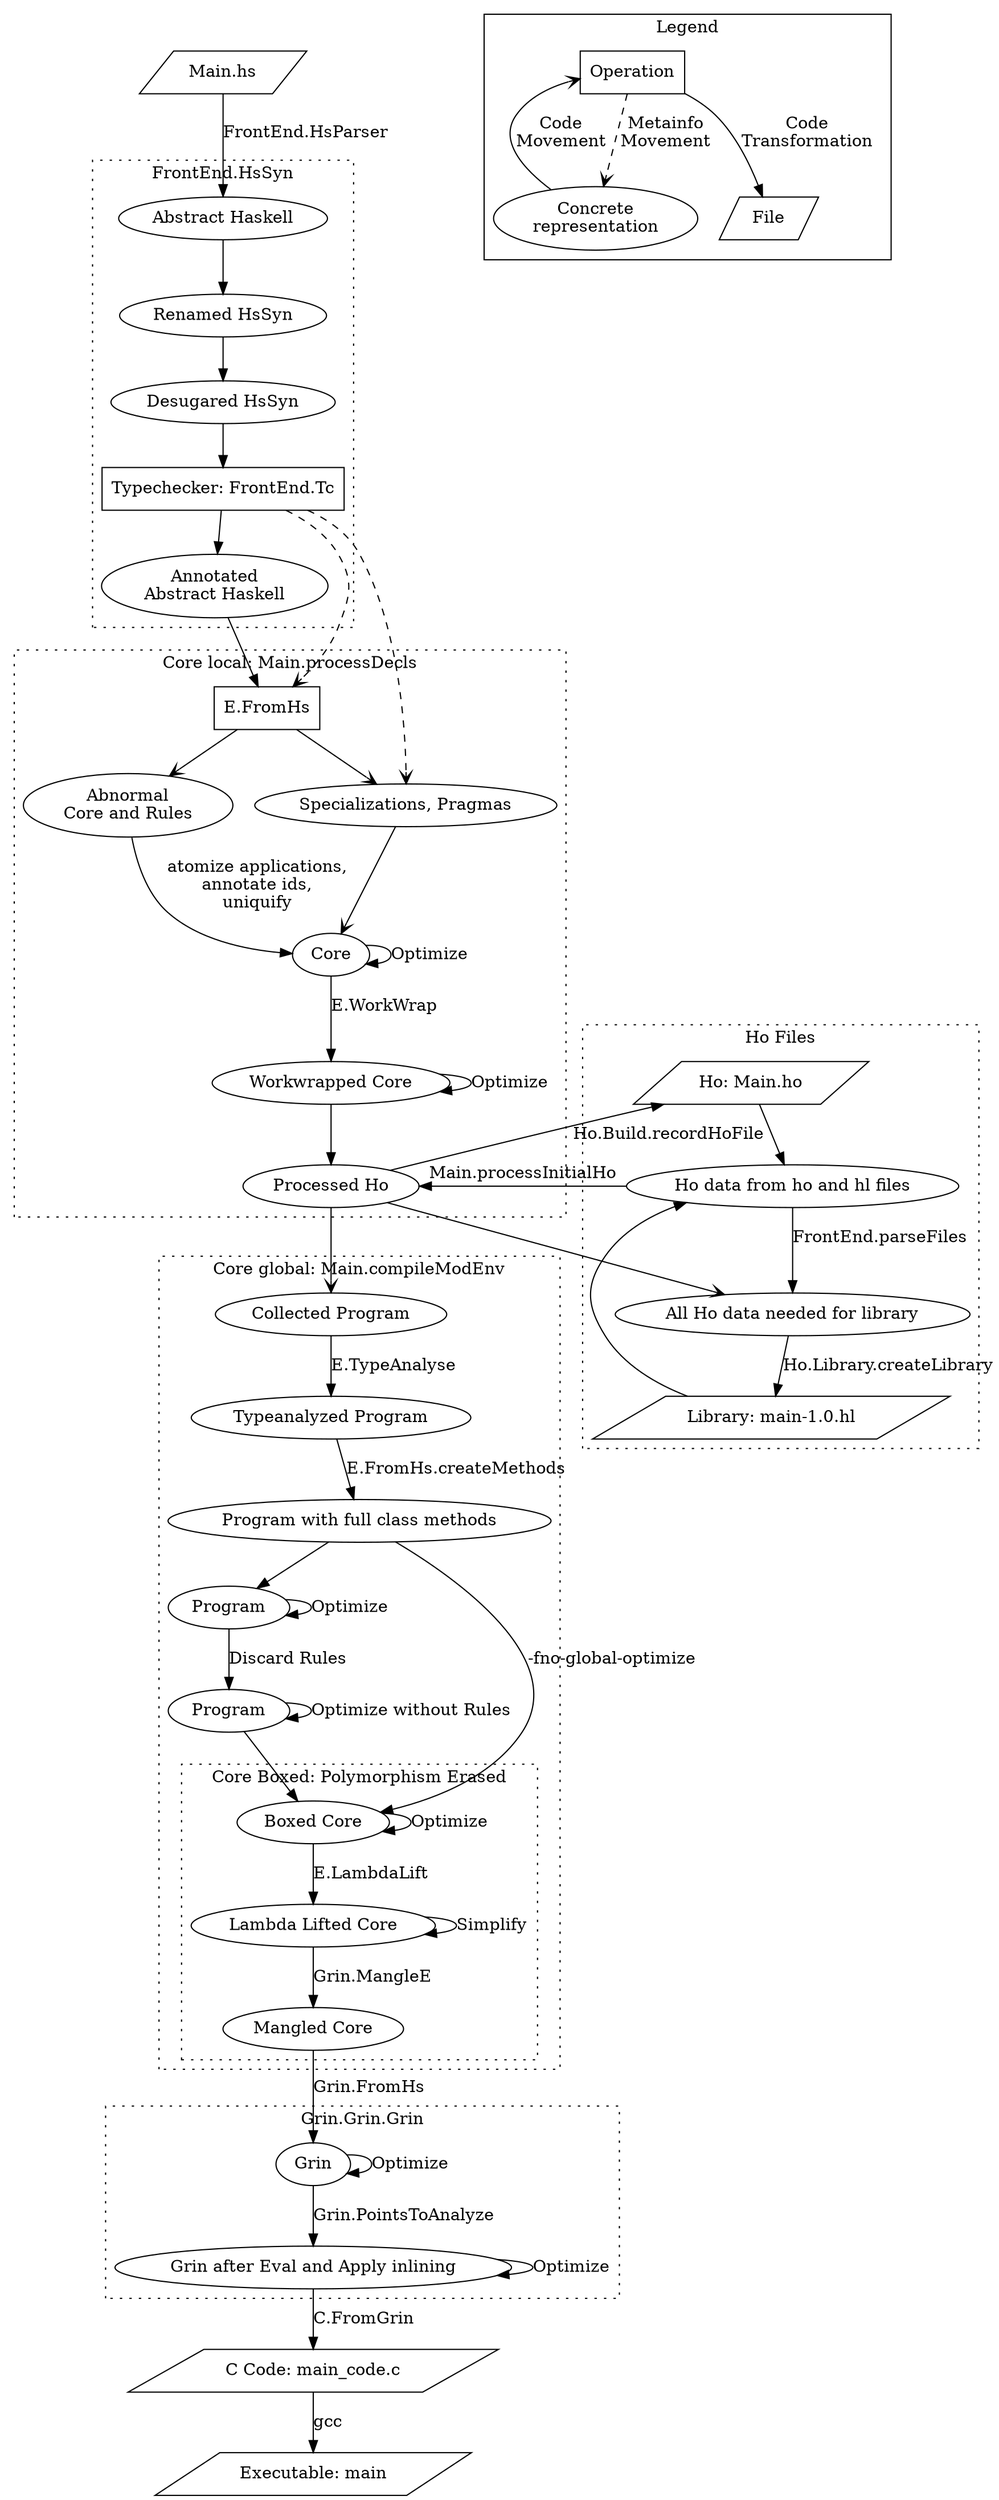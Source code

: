 

digraph jhc {
        rankdir = TB

        source_file     [ label = "Main.hs",  shape = parallelogram ]
        source_file -> abstract_haskell  [ label = "FrontEnd.HsParser" ]

        subgraph cluster_hs {
                label = "FrontEnd.HsSyn"
                style = dotted
                abstract_haskell [ label = "Abstract Haskell" ]
                renamed_abstract_haskell [ label = "Renamed HsSyn" ]
                desugared_abstract_haskell [ label = "Desugared HsSyn" ]

                abstract_haskell -> renamed_abstract_haskell
                renamed_abstract_haskell -> desugared_abstract_haskell

                typechecker [ label = "Typechecker: FrontEnd.Tc", shape = box ]

                desugared_abstract_haskell -> typechecker
                typechecked_abstract_haskell [ label = "Annotated\nAbstract Haskell" ]
                typechecker -> typechecked_abstract_haskell
        }

        subgraph cluster_local_e {
                label = "Core local: Main.processDecls"
                style = dotted
                processed_ho [ label = "Processed Ho" ]
                rules_and_specializations [ label = "Specializations, Pragmas" ]
                local_core [ label = "Core" ]
                workwrapped_core [ label = "Workwrapped Core" ]
                initial_core [ label = "Abnormal\nCore and Rules" ]
                from_hs [ shape = box, label = "E.FromHs" ]

                typechecked_abstract_haskell -> from_hs
                typechecker -> from_hs [ style = dashed, arrowhead = vee ]
                typechecker -> rules_and_specializations  [ style = dashed, arrowhead = vee ]
                from_hs -> rules_and_specializations  [ arrowhead = vee]
                rules_and_specializations -> local_core [ arrowhead = vee ]
                from_hs -> initial_core [ arrowhead = vee ]
                initial_core -> local_core [ label = "atomize applications,\nannotate ids,\nuniquify"]
                local_core -> local_core [ label = "Optimize" ]
                local_core -> workwrapped_core [ label = "E.WorkWrap" ]
                workwrapped_core -> workwrapped_core [ label = "Optimize" ]
                workwrapped_core -> processed_ho
        }

        subgraph cluster_foo {
                label = "Core global: Main.compileModEnv"
                style = dotted
                // core global pass
                initial_program [ label = "Collected Program" ]
                typeanalyzed_program [ label = "Typeanalyzed Program" ]
                processed_ho -> initial_program  [ arrowhead = vee ]
                optimized_program [ label = "Program" ]
                program_no_rules [ label = "Program" ]
                optimized_program -> program_no_rules [ label = "Discard Rules" ]
                class_expanded_program [ label = "Program with full class methods" ]
                initial_program -> typeanalyzed_program [ label = "E.TypeAnalyse" ]
                typeanalyzed_program -> class_expanded_program [ label = "E.FromHs.createMethods" ]
                optimized_program -> optimized_program [ label = "Optimize" ]
                program_no_rules -> program_no_rules [ label = "Optimize without Rules" ]
                class_expanded_program -> optimized_program
                boxy_core [ label = "Boxed Core" ]
                program_no_rules -> boxy_core
                class_expanded_program -> boxy_core [ label = "-fno-global-optimize" ]

                subgraph cluster_final {
                        label = "Core Boxed: Polymorphism Erased"
                        style = dotted
                        lambda_lifted_core [ label = "Lambda Lifted Core" ]
                        mangled_core [ label = "Mangled Core" ]

                        boxy_core -> boxy_core [ label = "Optimize" ]
                        lambda_lifted_core -> lambda_lifted_core [ label = "Simplify" ]
                        boxy_core -> lambda_lifted_core [ label = "E.LambdaLift" ]
                        lambda_lifted_core -> mangled_core [ label = "Grin.MangleE" ]
                }
        }

        subgraph cluster_grin {
                label = "Grin.Grin.Grin"
                style = dotted
                grin [ label = "Grin" ]
                evalexpanded_grin [ label = "Grin after Eval and Apply inlining" ]

                mangled_core -> grin [ label = "Grin.FromHs" ]
                grin -> grin [ label = "Optimize" ]
                grin -> evalexpanded_grin [ label = "Grin.PointsToAnalyze" ]
                evalexpanded_grin -> evalexpanded_grin [ label = "Optimize" ]

        }
        executable [ label = "Executable: main", shape = parallelogram ]
        c [ label = "C Code: main_code.c", shape = parallelogram ]

        evalexpanded_grin -> c  [ label = "C.FromGrin" ]
        c -> executable [ label = "gcc" ]



        subgraph cluster_ho {
                // ho data read off disk
                label = "Ho Files"
                style = dotted
                read_ho_data [ label = "Ho data from ho and hl files" ]
                collected_ho_data [ label = "All Ho data needed for library" ]
                hl_library [ label = "Library: main-1.0.hl", shape = parallelogram ]
                ho_file [ label = "Ho: Main.ho", shape = parallelogram ]

                ho_file -> read_ho_data
                hl_library -> read_ho_data
                read_ho_data -> processed_ho [ label = "Main.processInitialHo"]
                processed_ho -> ho_file [ label = "Ho.Build.recordHoFile" ]
                processed_ho -> collected_ho_data   [ arrowhead = vee ]
                read_ho_data -> collected_ho_data [ label = "FrontEnd.parseFiles" ]
                collected_ho_data -> hl_library  [ label = "Ho.Library.createLibrary" ]

        }

        subgraph cluster_legend {
                label = "Legend"
                file [ label = "File", shape = parallelogram ]
                concrete [ label = "Concrete\nrepresentation" ]
                operation [ label = "Operation", shape = box ]
                concrete -> operation [ label = "Code\nMovement", arrowhead = vee ]
                operation -> concrete [ label = "Metainfo\nMovement", style = dashed, arrowhead = vee ]
                operation -> file [ label = "Code\nTransformation"  ]

        }
}



